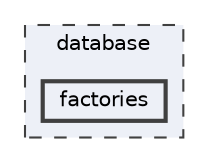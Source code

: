 digraph "database/factories"
{
 // LATEX_PDF_SIZE
  bgcolor="transparent";
  edge [fontname=Helvetica,fontsize=10,labelfontname=Helvetica,labelfontsize=10];
  node [fontname=Helvetica,fontsize=10,shape=box,height=0.2,width=0.4];
  compound=true
  subgraph clusterdir_f32c53f2c0f0ccaeb11076e30674d5f4 {
    graph [ bgcolor="#edf0f7", pencolor="grey25", label="database", fontname=Helvetica,fontsize=10 style="filled,dashed", URL="dir_f32c53f2c0f0ccaeb11076e30674d5f4.html",tooltip=""]
  dir_8d7848641b04af23957804b8afbeab71 [label="factories", fillcolor="#edf0f7", color="grey25", style="filled,bold", URL="dir_8d7848641b04af23957804b8afbeab71.html",tooltip=""];
  }
}
